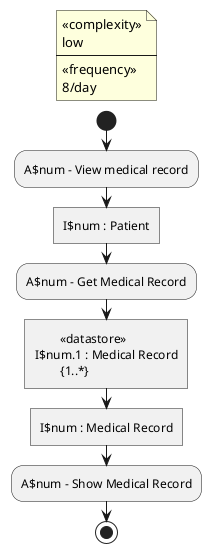 @startuml view_medical_records

!$num = 1

floating note
<<complexity>>
low
----
<<frequency>>
8/day
end note

start
:A$num - View medical record; <<acceptEvent>>
:I$num : Patient; <<task>>
!$num = $num + 1
:A$num - Get Medical Record;
:\t<<datastore>>
I$num.1 : Medical Record
\t{1..*}; <<task>>
:I$num : Medical Record; <<task>>
!$num = $num + 1

:A$num - Show Medical Record;

stop
@enduml
